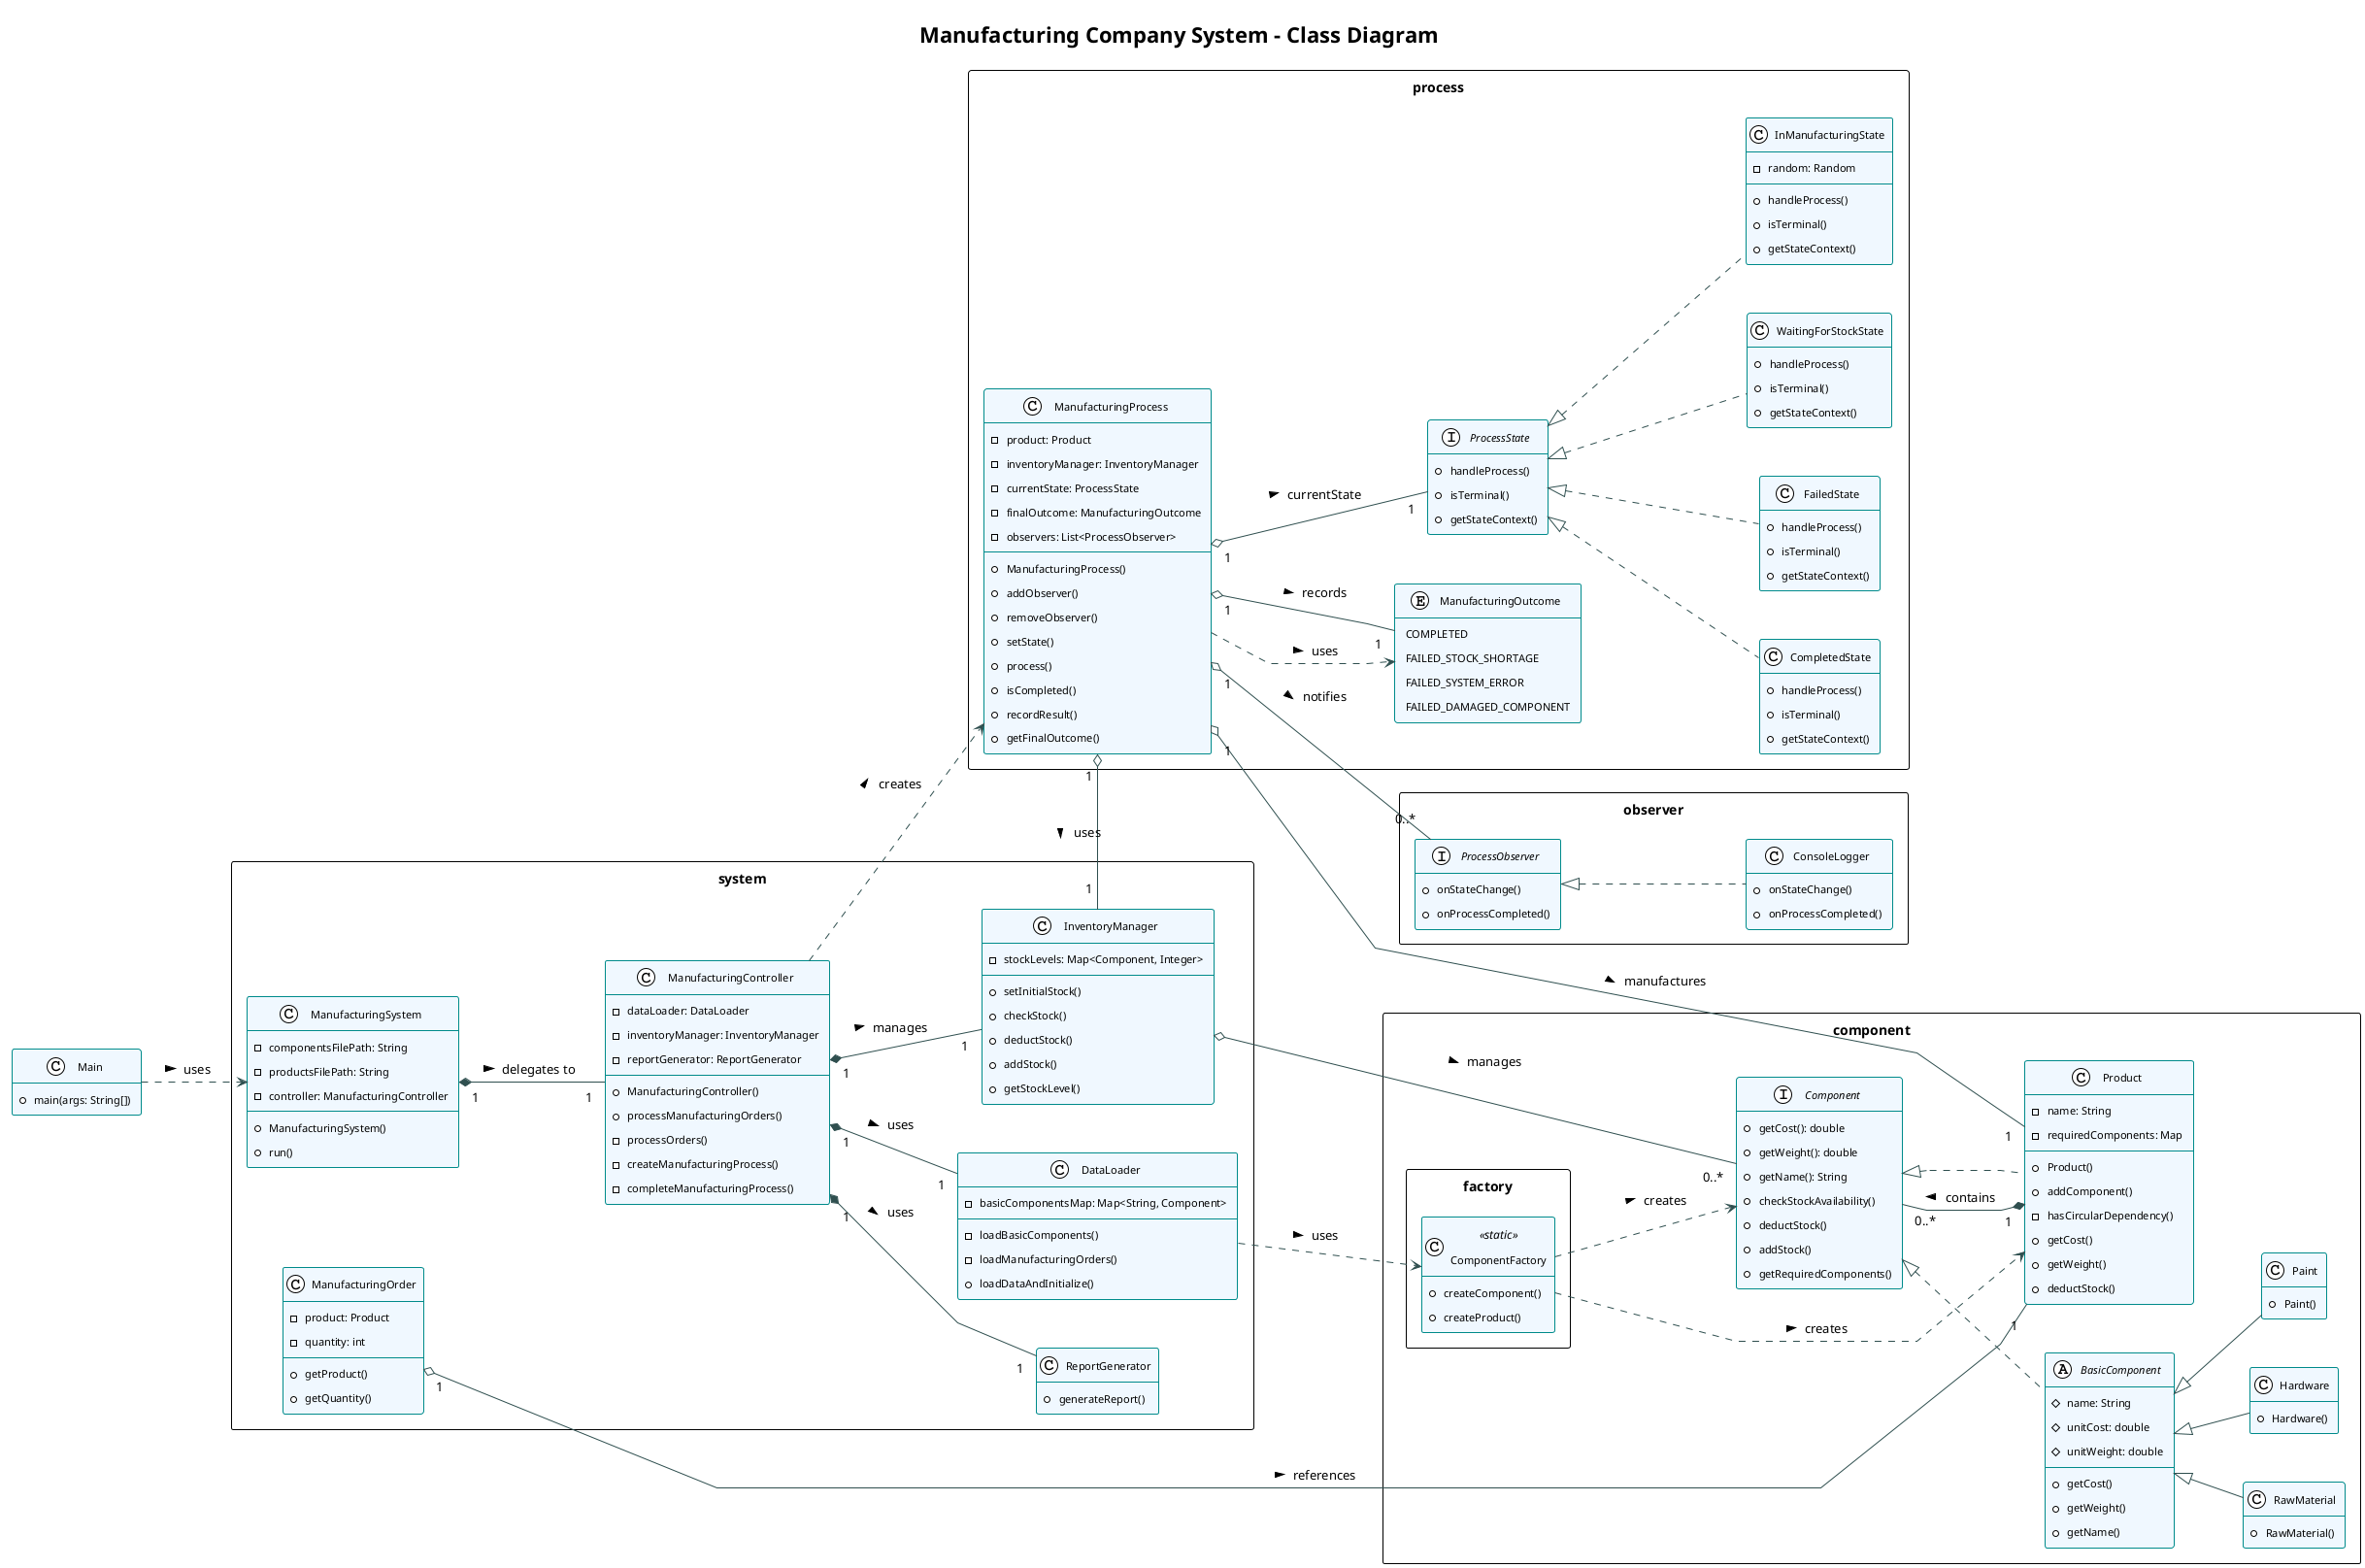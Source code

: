 @startuml Manufacturing System Class Diagram

' Style and theme configuration
!theme plain
skinparam linetype polyline
skinparam nodesep 50
skinparam ranksep 50
skinparam packageStyle rectangle
skinparam padding 5
skinparam classFontSize 12
skinparam classAttributeFontSize 11
skinparam classFontName Arial
skinparam classBackgroundColor #F0F8FF
skinparam classArrowColor #2F4F4F
skinparam classBorderColor #008B8B
skinparam defaultTextAlignment center
skinparam handwritten false

' Layout settings
left to right direction
hide empty members
hide empty fields

' Title
title Manufacturing Company System - Class Diagram

' Packages
package "component" {
  interface Component {
    +getCost(): double
    +getWeight(): double
    +getName(): String
    +checkStockAvailability()
    +deductStock()
    +addStock()
    +getRequiredComponents()
  }
  
  abstract class BasicComponent {
    #name: String
    #unitCost: double
    #unitWeight: double
    +getCost()
    +getWeight()
    +getName()
  }
  
  class RawMaterial {
    +RawMaterial()
  }
  
  class Hardware {
    +Hardware()
  }
  
  class Paint {
    +Paint()
  }
  
  class Product {
    -name: String
    -requiredComponents: Map
    +Product()
    +addComponent()
    -hasCircularDependency()
    +getCost()
    +getWeight()
    +deductStock()
  }
  
  package "factory" {
    class ComponentFactory <<static>> {
      +createComponent()
      +createProduct()
    }
  }
}

package "process" {
  interface ProcessState {
    +handleProcess()
    +isTerminal()
    +getStateContext()
  }
  
  class WaitingForStockState {
    +handleProcess()
    +isTerminal()
    +getStateContext()
  }
  
  class InManufacturingState {
    -random: Random
    +handleProcess()
    +isTerminal()
    +getStateContext()
  }
  
  class CompletedState {
    +handleProcess()
    +isTerminal()
    +getStateContext()
  }
  
  class FailedState {
    +handleProcess()
    +isTerminal()
    +getStateContext()
  }
  
  enum ManufacturingOutcome {
    COMPLETED
    FAILED_STOCK_SHORTAGE
    FAILED_SYSTEM_ERROR
    FAILED_DAMAGED_COMPONENT
  }
  
  class ManufacturingProcess {
    -product: Product
    -inventoryManager: InventoryManager
    -currentState: ProcessState
    -finalOutcome: ManufacturingOutcome
    -observers: List<ProcessObserver>
    +ManufacturingProcess()
    +addObserver()
    +removeObserver()
    +setState()
    +process()
    +isCompleted()
    +recordResult()
    +getFinalOutcome()
  }
}

package "observer" {
  interface ProcessObserver {
    +onStateChange()
    +onProcessCompleted()
  }
  
  class ConsoleLogger {
    +onStateChange()
    +onProcessCompleted()
  }
}

package "system" {
  class InventoryManager {
    -stockLevels: Map<Component, Integer>
    +setInitialStock()
    +checkStock()
    +deductStock()
    +addStock()
    +getStockLevel()
  }
  
  class ManufacturingOrder {
    -product: Product
    -quantity: int
    +getProduct()
    +getQuantity()
  }
  
  class DataLoader {
    -basicComponentsMap: Map<String, Component>
    -loadBasicComponents()
    -loadManufacturingOrders()
    +loadDataAndInitialize()
  }
  
  class ReportGenerator {
    +generateReport()
  }
  
  class ManufacturingSystem {
    -componentsFilePath: String
    -productsFilePath: String
    -controller: ManufacturingController
    +ManufacturingSystem()
    +run()
  }
  
  class ManufacturingController {
    -dataLoader: DataLoader
    -inventoryManager: InventoryManager
    -reportGenerator: ReportGenerator
    +ManufacturingController()
    +processManufacturingOrders()
    -processOrders()
    -createManufacturingProcess()
    -completeManufacturingProcess()
  }
}

class Main {
  +main(args: String[])
}

' Relationships (Inheritance)
Component <|.. BasicComponent
BasicComponent <|-- RawMaterial
BasicComponent <|-- Paint
BasicComponent <|-- Hardware
Component <|.. Product

ProcessState <|.. WaitingForStockState
ProcessState <|.. InManufacturingState
ProcessState <|.. CompletedState
ProcessState <|.. FailedState

ProcessObserver <|.. ConsoleLogger

' Associations
Product "1" *-- "0..*" Component : contains >
ManufacturingProcess "1" o-- "1" ProcessState : currentState >
ManufacturingProcess "1" o-- "1" Product : manufactures >
ManufacturingProcess "1" o-- "1" InventoryManager : uses >
ManufacturingProcess "1" o-- "1" ManufacturingOutcome : records >
ManufacturingProcess "1" o-- "0..*" ProcessObserver : notifies >
ManufacturingOrder "1" o-- "1" Product : references >
DataLoader ..> ComponentFactory : uses >
ComponentFactory ..> Component : creates >
ComponentFactory ..> Product : creates >
ManufacturingSystem "1" *-- "1" ManufacturingController : delegates to >
ManufacturingController "1" *-- "1" InventoryManager : manages >
ManufacturingController "1" *-- "1" DataLoader : uses >
ManufacturingController "1" *-- "1" ReportGenerator : uses >
ManufacturingController ..> ManufacturingProcess : creates >
ManufacturingProcess ..> ManufacturingOutcome : uses >
InventoryManager o-- "0..*" Component : manages >
Main ..> ManufacturingSystem : uses >

@enduml 